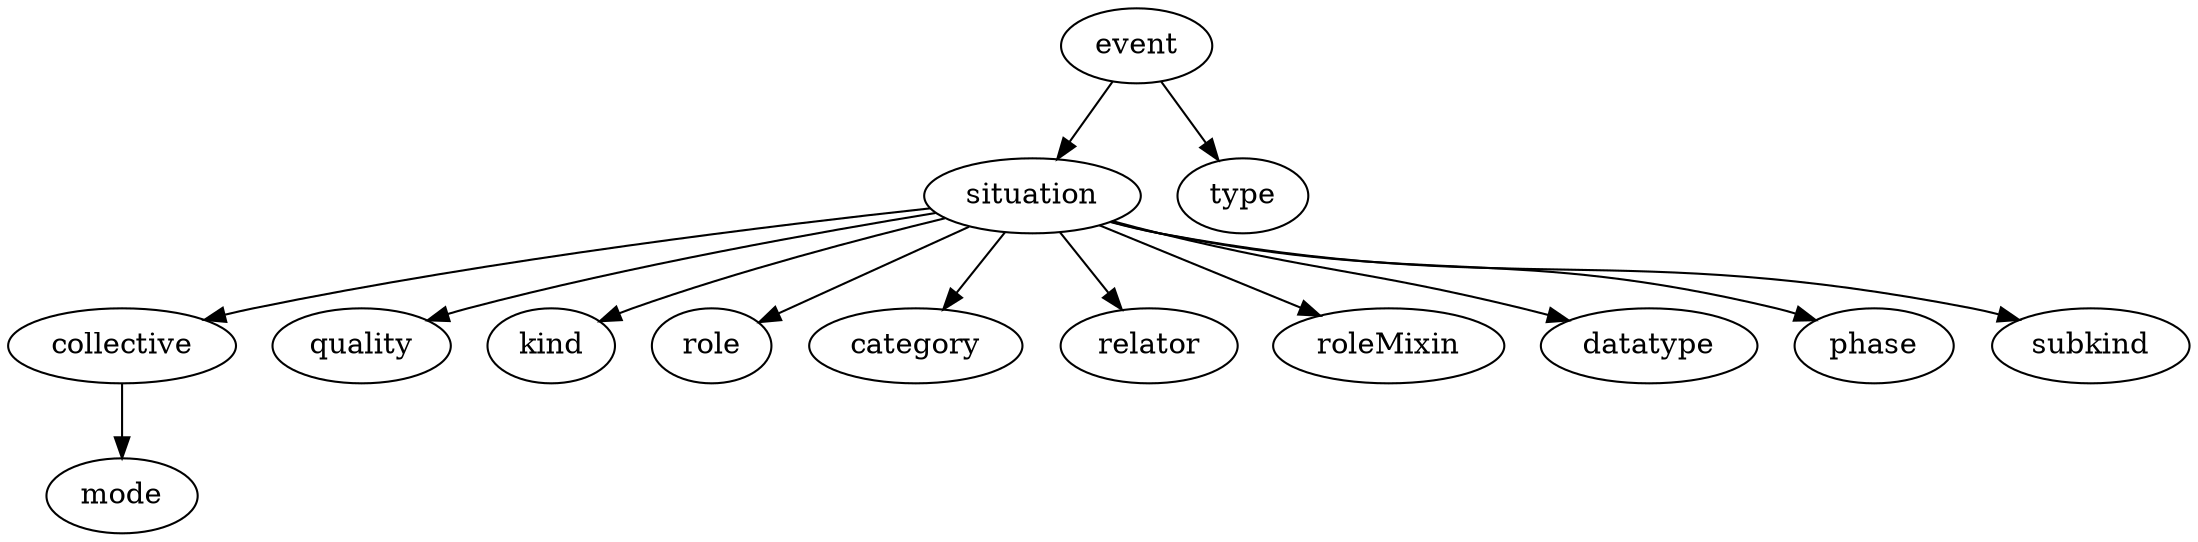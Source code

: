 strict digraph  {
event;
situation;
type;
collective;
quality;
kind;
role;
category;
relator;
roleMixin;
datatype;
phase;
subkind;
mode;
event -> situation;
event -> type;
situation -> collective;
situation -> quality;
situation -> kind;
situation -> role;
situation -> category;
situation -> relator;
situation -> roleMixin;
situation -> datatype;
situation -> phase;
situation -> subkind;
collective -> mode;
}
